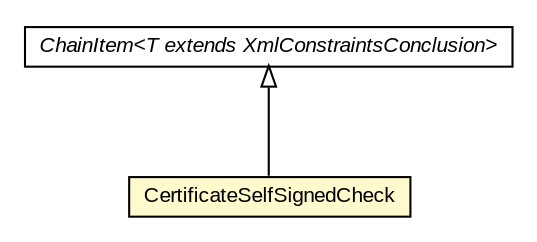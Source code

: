 #!/usr/local/bin/dot
#
# Class diagram 
# Generated by UMLGraph version R5_6-24-gf6e263 (http://www.umlgraph.org/)
#

digraph G {
	edge [fontname="arial",fontsize=10,labelfontname="arial",labelfontsize=10];
	node [fontname="arial",fontsize=10,shape=plaintext];
	nodesep=0.25;
	ranksep=0.5;
	// eu.europa.esig.dss.validation.process.ChainItem<T extends eu.europa.esig.dss.jaxb.detailedreport.XmlConstraintsConclusion>
	c239470 [label=<<table title="eu.europa.esig.dss.validation.process.ChainItem" border="0" cellborder="1" cellspacing="0" cellpadding="2" port="p" href="../../../../ChainItem.html">
		<tr><td><table border="0" cellspacing="0" cellpadding="1">
<tr><td align="center" balign="center"><font face="arial italic"> ChainItem&lt;T extends XmlConstraintsConclusion&gt; </font></td></tr>
		</table></td></tr>
		</table>>, URL="../../../../ChainItem.html", fontname="arial", fontcolor="black", fontsize=10.0];
	// eu.europa.esig.dss.validation.process.bbb.xcv.sub.checks.CertificateSelfSignedCheck
	c239542 [label=<<table title="eu.europa.esig.dss.validation.process.bbb.xcv.sub.checks.CertificateSelfSignedCheck" border="0" cellborder="1" cellspacing="0" cellpadding="2" port="p" bgcolor="lemonChiffon" href="./CertificateSelfSignedCheck.html">
		<tr><td><table border="0" cellspacing="0" cellpadding="1">
<tr><td align="center" balign="center"> CertificateSelfSignedCheck </td></tr>
		</table></td></tr>
		</table>>, URL="./CertificateSelfSignedCheck.html", fontname="arial", fontcolor="black", fontsize=10.0];
	//eu.europa.esig.dss.validation.process.bbb.xcv.sub.checks.CertificateSelfSignedCheck extends eu.europa.esig.dss.validation.process.ChainItem<eu.europa.esig.dss.jaxb.detailedreport.XmlSubXCV>
	c239470:p -> c239542:p [dir=back,arrowtail=empty];
}

